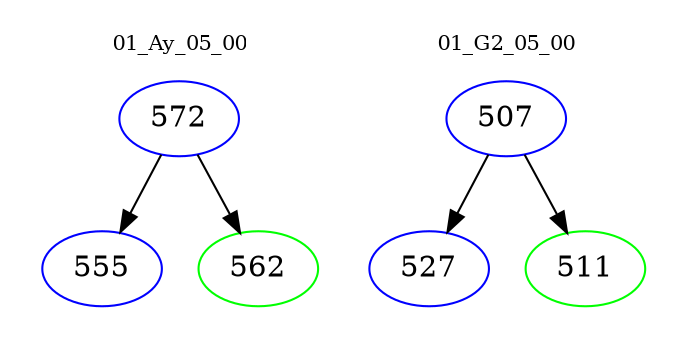 digraph{
subgraph cluster_0 {
color = white
label = "01_Ay_05_00";
fontsize=10;
T0_572 [label="572", color="blue"]
T0_572 -> T0_555 [color="black"]
T0_555 [label="555", color="blue"]
T0_572 -> T0_562 [color="black"]
T0_562 [label="562", color="green"]
}
subgraph cluster_1 {
color = white
label = "01_G2_05_00";
fontsize=10;
T1_507 [label="507", color="blue"]
T1_507 -> T1_527 [color="black"]
T1_527 [label="527", color="blue"]
T1_507 -> T1_511 [color="black"]
T1_511 [label="511", color="green"]
}
}
